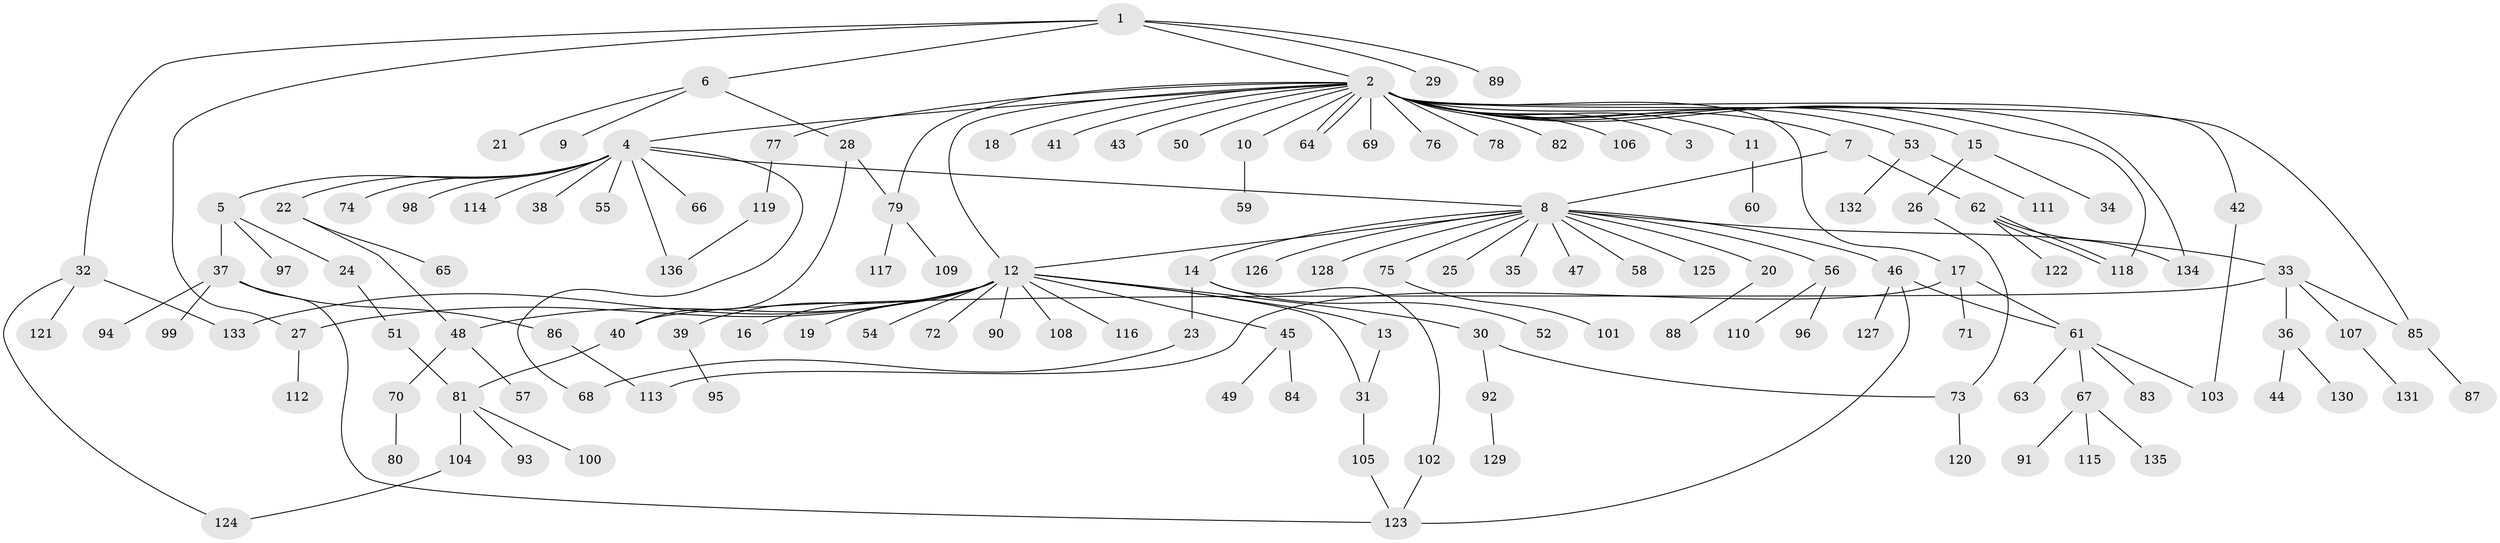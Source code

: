 // coarse degree distribution, {5: 0.04411764705882353, 14: 0.014705882352941176, 1: 0.4117647058823529, 7: 0.014705882352941176, 3: 0.17647058823529413, 2: 0.2647058823529412, 9: 0.014705882352941176, 15: 0.014705882352941176, 4: 0.04411764705882353}
// Generated by graph-tools (version 1.1) at 2025/50/03/04/25 22:50:08]
// undirected, 136 vertices, 159 edges
graph export_dot {
  node [color=gray90,style=filled];
  1;
  2;
  3;
  4;
  5;
  6;
  7;
  8;
  9;
  10;
  11;
  12;
  13;
  14;
  15;
  16;
  17;
  18;
  19;
  20;
  21;
  22;
  23;
  24;
  25;
  26;
  27;
  28;
  29;
  30;
  31;
  32;
  33;
  34;
  35;
  36;
  37;
  38;
  39;
  40;
  41;
  42;
  43;
  44;
  45;
  46;
  47;
  48;
  49;
  50;
  51;
  52;
  53;
  54;
  55;
  56;
  57;
  58;
  59;
  60;
  61;
  62;
  63;
  64;
  65;
  66;
  67;
  68;
  69;
  70;
  71;
  72;
  73;
  74;
  75;
  76;
  77;
  78;
  79;
  80;
  81;
  82;
  83;
  84;
  85;
  86;
  87;
  88;
  89;
  90;
  91;
  92;
  93;
  94;
  95;
  96;
  97;
  98;
  99;
  100;
  101;
  102;
  103;
  104;
  105;
  106;
  107;
  108;
  109;
  110;
  111;
  112;
  113;
  114;
  115;
  116;
  117;
  118;
  119;
  120;
  121;
  122;
  123;
  124;
  125;
  126;
  127;
  128;
  129;
  130;
  131;
  132;
  133;
  134;
  135;
  136;
  1 -- 2;
  1 -- 6;
  1 -- 27;
  1 -- 29;
  1 -- 32;
  1 -- 89;
  2 -- 3;
  2 -- 4;
  2 -- 7;
  2 -- 10;
  2 -- 11;
  2 -- 12;
  2 -- 15;
  2 -- 17;
  2 -- 18;
  2 -- 41;
  2 -- 42;
  2 -- 43;
  2 -- 50;
  2 -- 53;
  2 -- 64;
  2 -- 64;
  2 -- 69;
  2 -- 76;
  2 -- 77;
  2 -- 78;
  2 -- 79;
  2 -- 82;
  2 -- 85;
  2 -- 106;
  2 -- 118;
  2 -- 134;
  4 -- 5;
  4 -- 8;
  4 -- 22;
  4 -- 38;
  4 -- 55;
  4 -- 66;
  4 -- 68;
  4 -- 74;
  4 -- 98;
  4 -- 114;
  4 -- 136;
  5 -- 24;
  5 -- 37;
  5 -- 97;
  6 -- 9;
  6 -- 21;
  6 -- 28;
  7 -- 8;
  7 -- 62;
  8 -- 12;
  8 -- 14;
  8 -- 20;
  8 -- 25;
  8 -- 33;
  8 -- 35;
  8 -- 46;
  8 -- 47;
  8 -- 56;
  8 -- 58;
  8 -- 75;
  8 -- 125;
  8 -- 126;
  8 -- 128;
  10 -- 59;
  11 -- 60;
  12 -- 13;
  12 -- 16;
  12 -- 19;
  12 -- 27;
  12 -- 30;
  12 -- 31;
  12 -- 39;
  12 -- 45;
  12 -- 48;
  12 -- 54;
  12 -- 72;
  12 -- 90;
  12 -- 108;
  12 -- 116;
  12 -- 133;
  13 -- 31;
  14 -- 23;
  14 -- 52;
  14 -- 102;
  15 -- 26;
  15 -- 34;
  17 -- 61;
  17 -- 71;
  17 -- 113;
  20 -- 88;
  22 -- 48;
  22 -- 65;
  23 -- 68;
  24 -- 51;
  26 -- 73;
  27 -- 112;
  28 -- 40;
  28 -- 79;
  30 -- 73;
  30 -- 92;
  31 -- 105;
  32 -- 121;
  32 -- 124;
  32 -- 133;
  33 -- 36;
  33 -- 40;
  33 -- 85;
  33 -- 107;
  36 -- 44;
  36 -- 130;
  37 -- 86;
  37 -- 94;
  37 -- 99;
  37 -- 123;
  39 -- 95;
  40 -- 81;
  42 -- 103;
  45 -- 49;
  45 -- 84;
  46 -- 61;
  46 -- 123;
  46 -- 127;
  48 -- 57;
  48 -- 70;
  51 -- 81;
  53 -- 111;
  53 -- 132;
  56 -- 96;
  56 -- 110;
  61 -- 63;
  61 -- 67;
  61 -- 83;
  61 -- 103;
  62 -- 118;
  62 -- 118;
  62 -- 122;
  62 -- 134;
  67 -- 91;
  67 -- 115;
  67 -- 135;
  70 -- 80;
  73 -- 120;
  75 -- 101;
  77 -- 119;
  79 -- 109;
  79 -- 117;
  81 -- 93;
  81 -- 100;
  81 -- 104;
  85 -- 87;
  86 -- 113;
  92 -- 129;
  102 -- 123;
  104 -- 124;
  105 -- 123;
  107 -- 131;
  119 -- 136;
}
